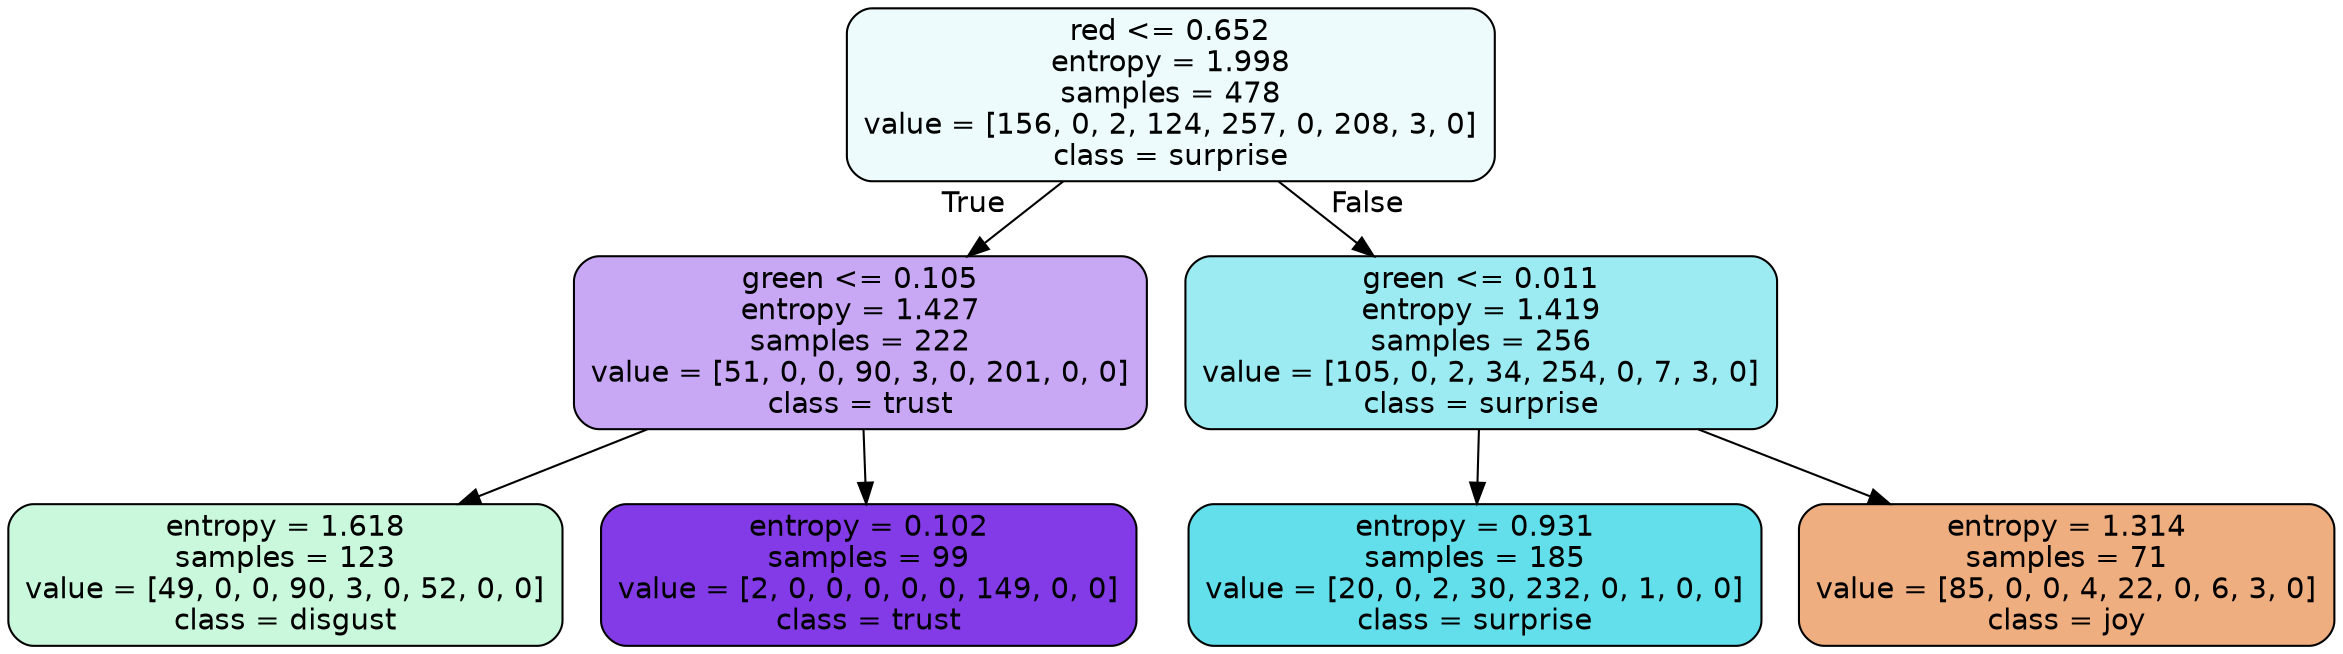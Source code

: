 digraph Tree {
node [shape=box, style="filled, rounded", color="black", fontname=helvetica] ;
edge [fontname=helvetica] ;
0 [label="red <= 0.652\nentropy = 1.998\nsamples = 478\nvalue = [156, 0, 2, 124, 257, 0, 208, 3, 0]\nclass = surprise", fillcolor="#39d7e517"] ;
1 [label="green <= 0.105\nentropy = 1.427\nsamples = 222\nvalue = [51, 0, 0, 90, 3, 0, 201, 0, 0]\nclass = trust", fillcolor="#8139e56f"] ;
0 -> 1 [labeldistance=2.5, labelangle=45, headlabel="True"] ;
2 [label="entropy = 1.618\nsamples = 123\nvalue = [49, 0, 0, 90, 3, 0, 52, 0, 0]\nclass = disgust", fillcolor="#39e58144"] ;
1 -> 2 ;
3 [label="entropy = 0.102\nsamples = 99\nvalue = [2, 0, 0, 0, 0, 0, 149, 0, 0]\nclass = trust", fillcolor="#8139e5fc"] ;
1 -> 3 ;
4 [label="green <= 0.011\nentropy = 1.419\nsamples = 256\nvalue = [105, 0, 2, 34, 254, 0, 7, 3, 0]\nclass = surprise", fillcolor="#39d7e57f"] ;
0 -> 4 [labeldistance=2.5, labelangle=-45, headlabel="False"] ;
5 [label="entropy = 0.931\nsamples = 185\nvalue = [20, 0, 2, 30, 232, 0, 1, 0, 0]\nclass = surprise", fillcolor="#39d7e5ca"] ;
4 -> 5 ;
6 [label="entropy = 1.314\nsamples = 71\nvalue = [85, 0, 0, 4, 22, 0, 6, 3, 0]\nclass = joy", fillcolor="#e58139a4"] ;
4 -> 6 ;
}